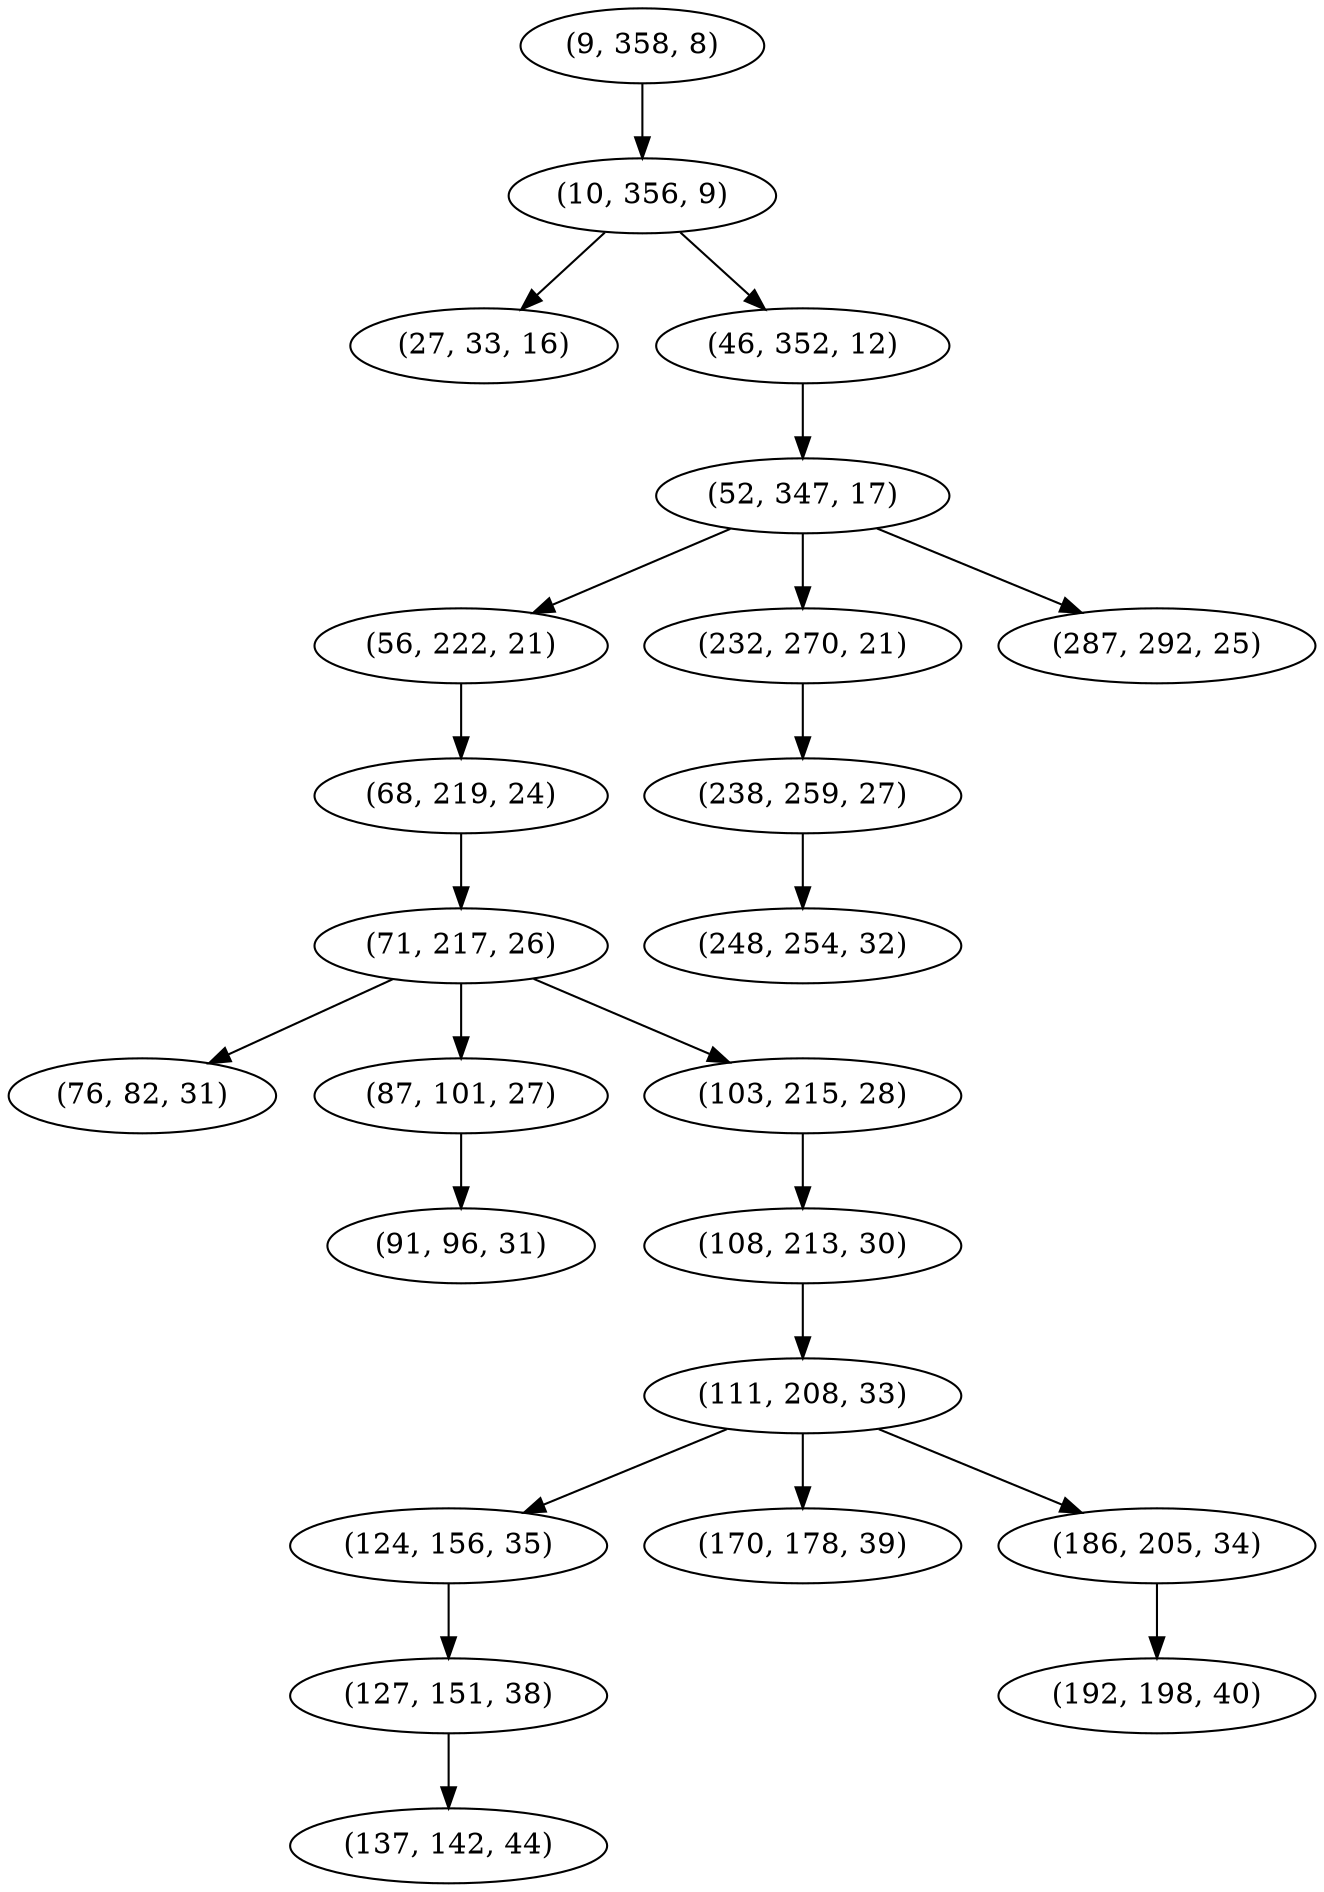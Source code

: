 digraph tree {
    "(9, 358, 8)";
    "(10, 356, 9)";
    "(27, 33, 16)";
    "(46, 352, 12)";
    "(52, 347, 17)";
    "(56, 222, 21)";
    "(68, 219, 24)";
    "(71, 217, 26)";
    "(76, 82, 31)";
    "(87, 101, 27)";
    "(91, 96, 31)";
    "(103, 215, 28)";
    "(108, 213, 30)";
    "(111, 208, 33)";
    "(124, 156, 35)";
    "(127, 151, 38)";
    "(137, 142, 44)";
    "(170, 178, 39)";
    "(186, 205, 34)";
    "(192, 198, 40)";
    "(232, 270, 21)";
    "(238, 259, 27)";
    "(248, 254, 32)";
    "(287, 292, 25)";
    "(9, 358, 8)" -> "(10, 356, 9)";
    "(10, 356, 9)" -> "(27, 33, 16)";
    "(10, 356, 9)" -> "(46, 352, 12)";
    "(46, 352, 12)" -> "(52, 347, 17)";
    "(52, 347, 17)" -> "(56, 222, 21)";
    "(52, 347, 17)" -> "(232, 270, 21)";
    "(52, 347, 17)" -> "(287, 292, 25)";
    "(56, 222, 21)" -> "(68, 219, 24)";
    "(68, 219, 24)" -> "(71, 217, 26)";
    "(71, 217, 26)" -> "(76, 82, 31)";
    "(71, 217, 26)" -> "(87, 101, 27)";
    "(71, 217, 26)" -> "(103, 215, 28)";
    "(87, 101, 27)" -> "(91, 96, 31)";
    "(103, 215, 28)" -> "(108, 213, 30)";
    "(108, 213, 30)" -> "(111, 208, 33)";
    "(111, 208, 33)" -> "(124, 156, 35)";
    "(111, 208, 33)" -> "(170, 178, 39)";
    "(111, 208, 33)" -> "(186, 205, 34)";
    "(124, 156, 35)" -> "(127, 151, 38)";
    "(127, 151, 38)" -> "(137, 142, 44)";
    "(186, 205, 34)" -> "(192, 198, 40)";
    "(232, 270, 21)" -> "(238, 259, 27)";
    "(238, 259, 27)" -> "(248, 254, 32)";
}

